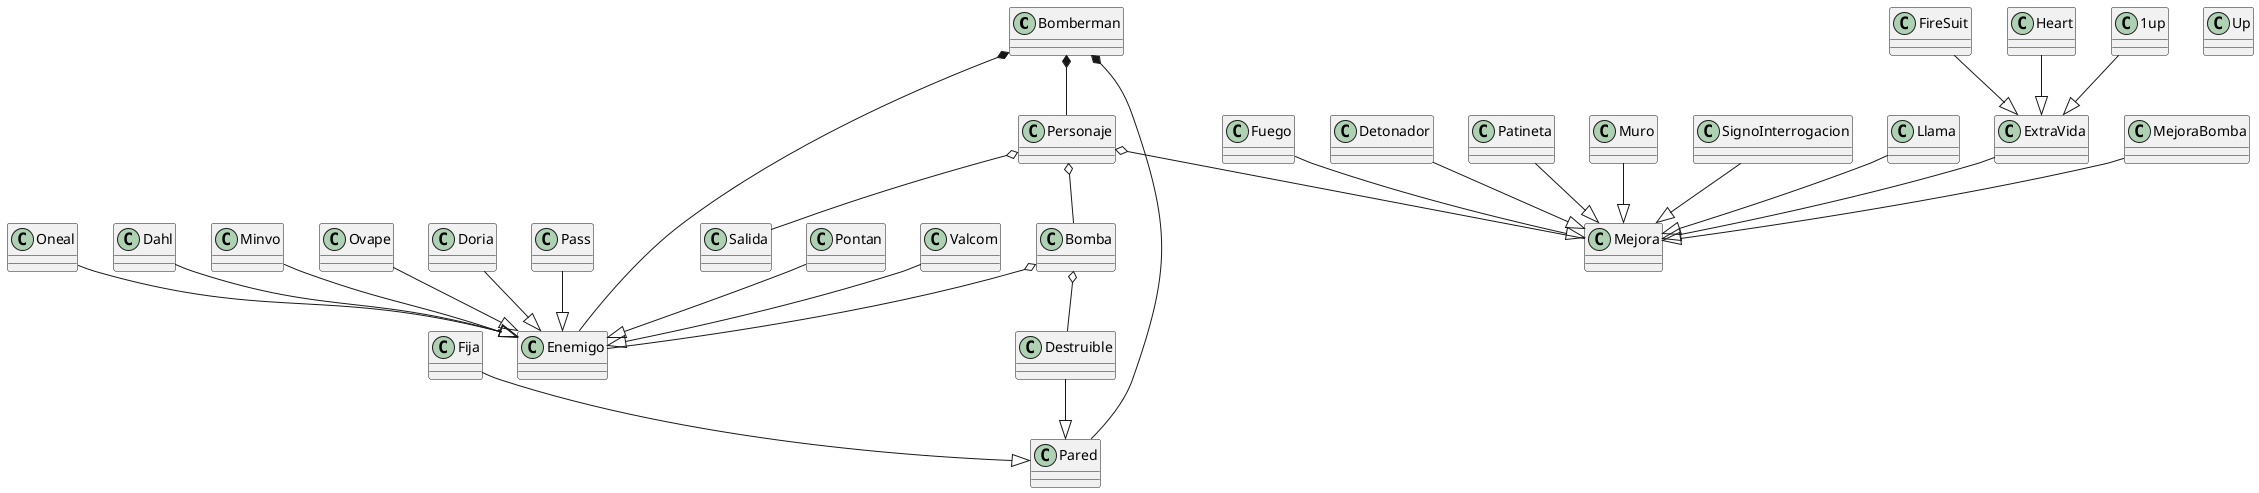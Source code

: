 @startuml Bomberman

class Bomberman
class Personaje
class Bomba
class Pared
class Fija
class Destruible
class Mejora
class Enemigo
class Salida
class Valcom
class Oneal
class Dahl
class Minvo
class Ovape
class Doria
class Pass
class Pontan
class MejoraBomba
class Fuego
class Detonador
class Patineta
class Muro
class SignoInterrogacion
class Llama
class ExtraVida
class FireSuit
class Heart
class Up

Bomberman *-- Personaje
Bomberman *-- Enemigo
Bomberman *-- Pared

Fija --|> Pared
Destruible --|> Pared

Valcom --|> Enemigo
Oneal --|> Enemigo
Dahl --|> Enemigo
Minvo --|> Enemigo
Ovape --|> Enemigo
Doria --|> Enemigo
Pass --|> Enemigo
Pontan --|> Enemigo

Personaje o-- Mejora
Personaje o-- Bomba
Personaje o-- Salida

MejoraBomba --|> Mejora
Fuego --|> Mejora
Detonador --|> Mejora
Patineta --|> Mejora
Muro --|> Mejora
SignoInterrogacion --|> Mejora
Llama --|> Mejora
ExtraVida --|> Mejora

FireSuit --|> ExtraVida
Heart --|> ExtraVida
1up --|> ExtraVida

Bomba o-- Destruible
Bomba o-- Enemigo